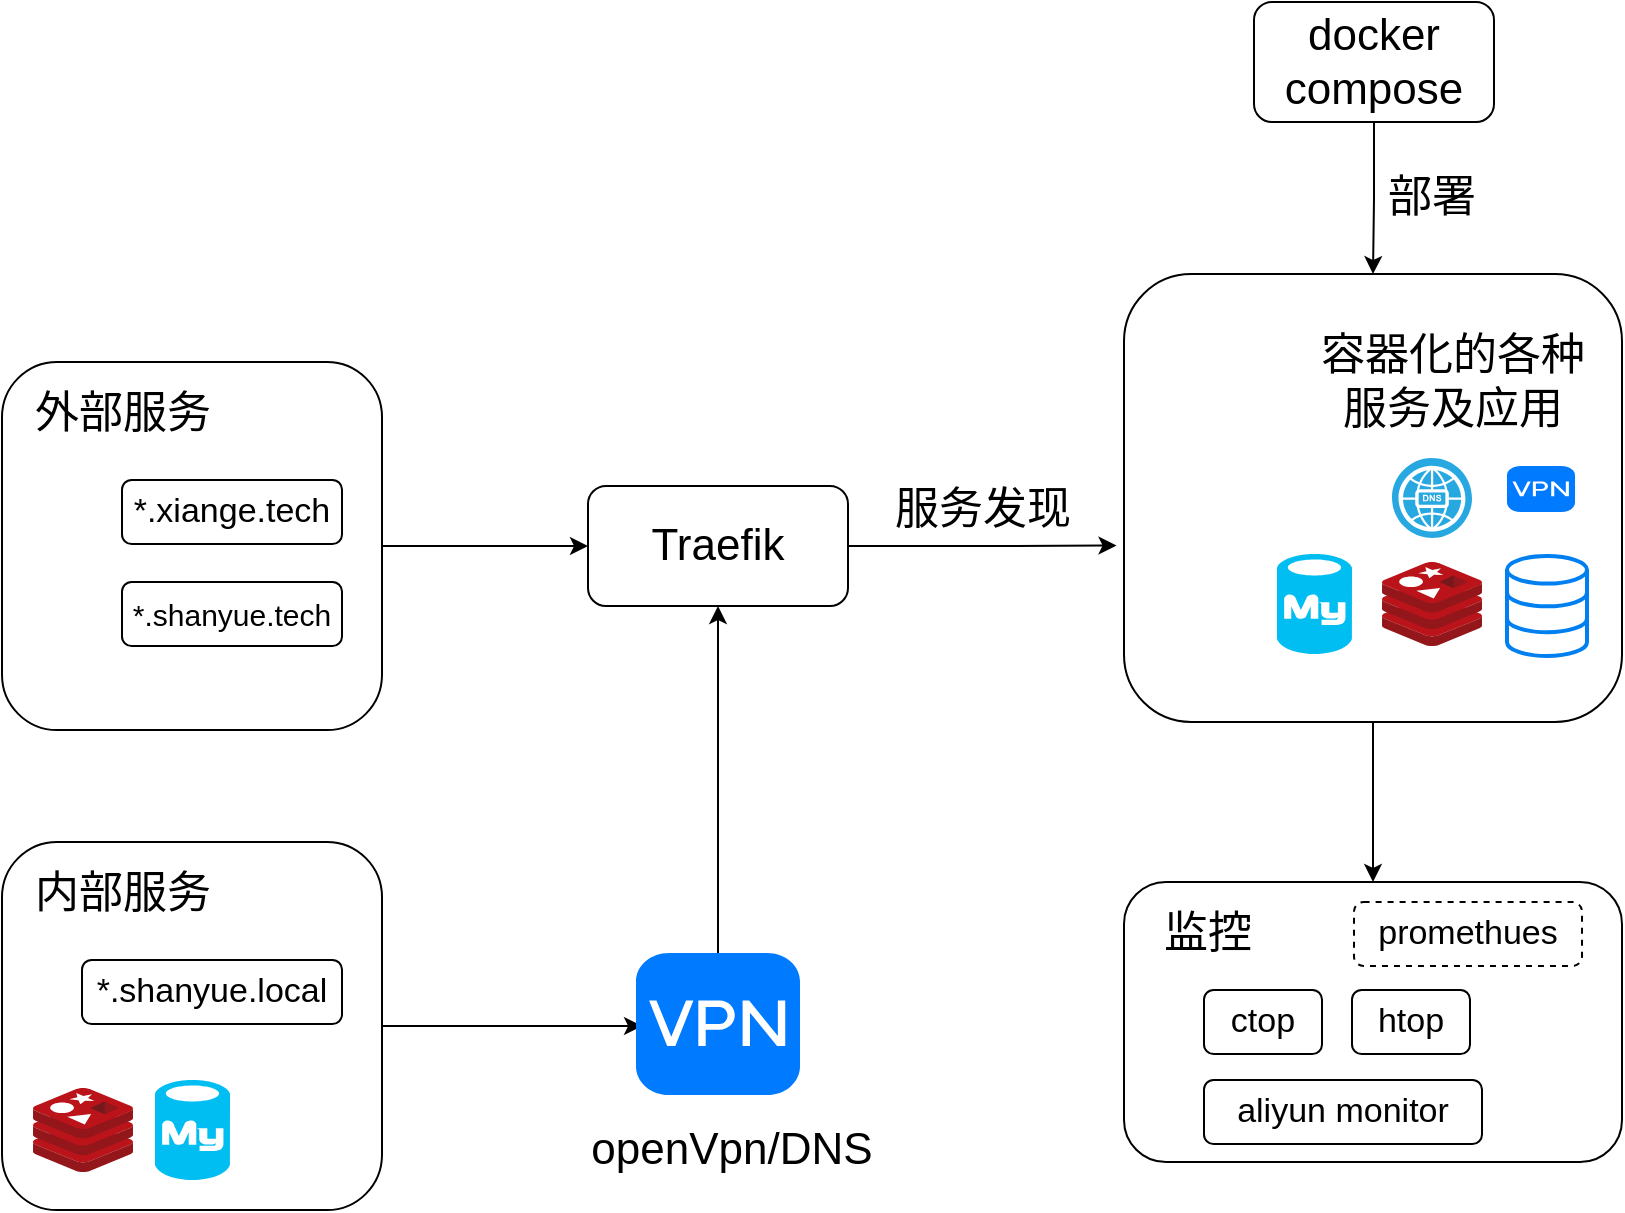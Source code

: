<mxfile version="12.4.1" type="github" pages="1"><diagram id="QXS3j0wsG72KoCH0f0Qn" name="compose-arch"><mxGraphModel dx="2065" dy="721" grid="1" gridSize="10" guides="1" tooltips="1" connect="1" arrows="1" fold="1" page="1" pageScale="1" pageWidth="827" pageHeight="1169" math="0" shadow="0"><root><mxCell id="0"/><mxCell id="1" parent="0"/><mxCell id="U0qlWO4hyEIQyJX8E7kc-46" style="edgeStyle=orthogonalEdgeStyle;rounded=0;orthogonalLoop=1;jettySize=auto;html=1;exitX=1;exitY=0.5;exitDx=0;exitDy=0;entryX=-0.015;entryY=0.606;entryDx=0;entryDy=0;entryPerimeter=0;fontSize=22;" edge="1" parent="1" source="U0qlWO4hyEIQyJX8E7kc-3" target="U0qlWO4hyEIQyJX8E7kc-36"><mxGeometry relative="1" as="geometry"/></mxCell><mxCell id="U0qlWO4hyEIQyJX8E7kc-3" value="&lt;font style=&quot;font-size: 22px&quot;&gt;Traefik&lt;/font&gt;" style="rounded=1;whiteSpace=wrap;html=1;" vertex="1" parent="1"><mxGeometry x="283" y="262" width="130" height="60" as="geometry"/></mxCell><mxCell id="U0qlWO4hyEIQyJX8E7kc-19" style="edgeStyle=orthogonalEdgeStyle;rounded=0;orthogonalLoop=1;jettySize=auto;html=1;exitX=1;exitY=0.5;exitDx=0;exitDy=0;entryX=0;entryY=0.5;entryDx=0;entryDy=0;fontSize=15;" edge="1" parent="1" source="U0qlWO4hyEIQyJX8E7kc-12" target="U0qlWO4hyEIQyJX8E7kc-3"><mxGeometry relative="1" as="geometry"/></mxCell><mxCell id="U0qlWO4hyEIQyJX8E7kc-12" value="" style="rounded=1;whiteSpace=wrap;html=1;fillColor=none;fontSize=22;" vertex="1" parent="1"><mxGeometry x="-10" y="200" width="190" height="184" as="geometry"/></mxCell><mxCell id="U0qlWO4hyEIQyJX8E7kc-13" value="外部服务" style="text;html=1;align=center;verticalAlign=middle;resizable=0;points=[];;autosize=1;fontSize=22;" vertex="1" parent="1"><mxGeometry y="211" width="100" height="30" as="geometry"/></mxCell><mxCell id="U0qlWO4hyEIQyJX8E7kc-17" value="*.xiange.tech" style="rounded=1;whiteSpace=wrap;html=1;fillColor=none;fontSize=17;" vertex="1" parent="1"><mxGeometry x="50" y="259" width="110" height="32" as="geometry"/></mxCell><mxCell id="U0qlWO4hyEIQyJX8E7kc-18" value="*.shanyue.tech" style="rounded=1;whiteSpace=wrap;html=1;fillColor=none;fontSize=15;" vertex="1" parent="1"><mxGeometry x="50" y="310" width="110" height="32" as="geometry"/></mxCell><mxCell id="U0qlWO4hyEIQyJX8E7kc-30" style="edgeStyle=orthogonalEdgeStyle;rounded=0;orthogonalLoop=1;jettySize=auto;html=1;exitX=1;exitY=0.5;exitDx=0;exitDy=0;entryX=0.037;entryY=0.514;entryDx=0;entryDy=0;entryPerimeter=0;fontSize=15;" edge="1" parent="1" source="U0qlWO4hyEIQyJX8E7kc-20" target="U0qlWO4hyEIQyJX8E7kc-29"><mxGeometry relative="1" as="geometry"/></mxCell><mxCell id="U0qlWO4hyEIQyJX8E7kc-20" value="" style="rounded=1;whiteSpace=wrap;html=1;fillColor=none;fontSize=22;" vertex="1" parent="1"><mxGeometry x="-10" y="440" width="190" height="184" as="geometry"/></mxCell><mxCell id="U0qlWO4hyEIQyJX8E7kc-21" value="内部服务" style="text;html=1;align=center;verticalAlign=middle;resizable=0;points=[];;autosize=1;fontSize=22;" vertex="1" parent="1"><mxGeometry y="451" width="100" height="30" as="geometry"/></mxCell><mxCell id="U0qlWO4hyEIQyJX8E7kc-22" value="*.shanyue.local" style="rounded=1;whiteSpace=wrap;html=1;fillColor=none;fontSize=17;" vertex="1" parent="1"><mxGeometry x="30" y="499" width="130" height="32" as="geometry"/></mxCell><mxCell id="U0qlWO4hyEIQyJX8E7kc-24" value="" style="shape=image;html=1;verticalAlign=top;verticalLabelPosition=bottom;labelBackgroundColor=#ffffff;imageAspect=0;aspect=fixed;image=https://cdn4.iconfinder.com/data/icons/logos-and-brands/512/144_Gitlab_logo_logos-128.png;fillColor=none;fontSize=15;" vertex="1" parent="1"><mxGeometry x="115" y="562" width="45" height="45" as="geometry"/></mxCell><mxCell id="U0qlWO4hyEIQyJX8E7kc-27" value="" style="verticalLabelPosition=bottom;html=1;verticalAlign=top;align=center;strokeColor=none;fillColor=#00BEF2;shape=mxgraph.azure.mysql_database;fontSize=15;" vertex="1" parent="1"><mxGeometry x="66.5" y="559" width="37.5" height="50" as="geometry"/></mxCell><mxCell id="U0qlWO4hyEIQyJX8E7kc-28" value="" style="aspect=fixed;html=1;points=[];align=center;image;fontSize=12;image=img/lib/mscae/Cache_Redis_Product.svg;fillColor=none;" vertex="1" parent="1"><mxGeometry x="5.5" y="563" width="50" height="42" as="geometry"/></mxCell><mxCell id="U0qlWO4hyEIQyJX8E7kc-33" style="edgeStyle=orthogonalEdgeStyle;rounded=0;orthogonalLoop=1;jettySize=auto;html=1;entryX=0.5;entryY=1;entryDx=0;entryDy=0;fontSize=22;" edge="1" parent="1" source="U0qlWO4hyEIQyJX8E7kc-29" target="U0qlWO4hyEIQyJX8E7kc-3"><mxGeometry relative="1" as="geometry"/></mxCell><mxCell id="U0qlWO4hyEIQyJX8E7kc-29" value="" style="html=1;strokeWidth=1;shadow=0;dashed=0;shape=mxgraph.ios7.misc.vpn;fillColor=#007AFF;strokeColor=none;buttonText=;strokeColor2=#222222;fontColor=#222222;fontSize=8;verticalLabelPosition=bottom;verticalAlign=top;align=center;" vertex="1" parent="1"><mxGeometry x="307" y="495.5" width="82" height="71" as="geometry"/></mxCell><mxCell id="U0qlWO4hyEIQyJX8E7kc-31" value="openVpn/DNS" style="text;html=1;strokeColor=none;fillColor=none;align=center;verticalAlign=middle;whiteSpace=wrap;rounded=0;fontSize=22;" vertex="1" parent="1"><mxGeometry x="280" y="584" width="150" height="20" as="geometry"/></mxCell><mxCell id="U0qlWO4hyEIQyJX8E7kc-35" value="" style="shape=image;html=1;verticalAlign=top;verticalLabelPosition=bottom;labelBackgroundColor=#ffffff;imageAspect=0;aspect=fixed;image=https://cdn4.iconfinder.com/data/icons/logos-and-brands/512/97_Docker_logo_logos-128.png;fillColor=none;fontSize=22;" vertex="1" parent="1"><mxGeometry x="570" y="166" width="64" height="64" as="geometry"/></mxCell><mxCell id="U0qlWO4hyEIQyJX8E7kc-56" value="" style="edgeStyle=orthogonalEdgeStyle;rounded=0;orthogonalLoop=1;jettySize=auto;html=1;fontSize=22;" edge="1" parent="1" source="U0qlWO4hyEIQyJX8E7kc-36" target="U0qlWO4hyEIQyJX8E7kc-55"><mxGeometry relative="1" as="geometry"/></mxCell><mxCell id="U0qlWO4hyEIQyJX8E7kc-36" value="" style="rounded=1;whiteSpace=wrap;html=1;fillColor=none;fontSize=22;" vertex="1" parent="1"><mxGeometry x="551" y="156" width="249" height="224" as="geometry"/></mxCell><mxCell id="U0qlWO4hyEIQyJX8E7kc-55" value="" style="rounded=1;whiteSpace=wrap;html=1;fillColor=none;fontSize=22;" vertex="1" parent="1"><mxGeometry x="551" y="460" width="249" height="140" as="geometry"/></mxCell><mxCell id="U0qlWO4hyEIQyJX8E7kc-37" value="" style="shape=image;html=1;verticalAlign=top;verticalLabelPosition=bottom;labelBackgroundColor=#ffffff;imageAspect=0;aspect=fixed;image=https://cdn4.iconfinder.com/data/icons/logos-and-brands/512/144_Gitlab_logo_logos-128.png;fillColor=none;fontSize=15;dashed=1;" vertex="1" parent="1"><mxGeometry x="570" y="298.5" width="45" height="45" as="geometry"/></mxCell><mxCell id="U0qlWO4hyEIQyJX8E7kc-38" value="" style="verticalLabelPosition=bottom;html=1;verticalAlign=top;align=center;strokeColor=none;fillColor=#00BEF2;shape=mxgraph.azure.mysql_database;fontSize=15;" vertex="1" parent="1"><mxGeometry x="627.5" y="296" width="37.5" height="50" as="geometry"/></mxCell><mxCell id="U0qlWO4hyEIQyJX8E7kc-39" value="" style="aspect=fixed;html=1;points=[];align=center;image;fontSize=12;image=img/lib/mscae/Cache_Redis_Product.svg;fillColor=none;" vertex="1" parent="1"><mxGeometry x="680" y="300" width="50" height="42" as="geometry"/></mxCell><mxCell id="U0qlWO4hyEIQyJX8E7kc-41" value="" style="html=1;verticalLabelPosition=bottom;align=center;labelBackgroundColor=#ffffff;verticalAlign=top;strokeWidth=2;strokeColor=#0080F0;shadow=0;dashed=0;shape=mxgraph.ios7.icons.data;fillColor=none;fontSize=22;" vertex="1" parent="1"><mxGeometry x="742.5" y="297" width="40" height="50" as="geometry"/></mxCell><mxCell id="U0qlWO4hyEIQyJX8E7kc-45" value="容器化的各种服务及应用" style="text;html=1;strokeColor=none;fillColor=none;align=center;verticalAlign=middle;whiteSpace=wrap;rounded=0;fontSize=22;" vertex="1" parent="1"><mxGeometry x="647.5" y="200" width="135" height="20" as="geometry"/></mxCell><mxCell id="U0qlWO4hyEIQyJX8E7kc-48" style="edgeStyle=orthogonalEdgeStyle;rounded=0;orthogonalLoop=1;jettySize=auto;html=1;exitX=0.5;exitY=1;exitDx=0;exitDy=0;entryX=0.5;entryY=0;entryDx=0;entryDy=0;fontSize=22;" edge="1" parent="1" source="U0qlWO4hyEIQyJX8E7kc-47" target="U0qlWO4hyEIQyJX8E7kc-36"><mxGeometry relative="1" as="geometry"/></mxCell><mxCell id="U0qlWO4hyEIQyJX8E7kc-47" value="docker compose" style="rounded=1;whiteSpace=wrap;html=1;fillColor=none;fontSize=22;" vertex="1" parent="1"><mxGeometry x="616" y="20" width="120" height="60" as="geometry"/></mxCell><mxCell id="U0qlWO4hyEIQyJX8E7kc-49" value="部署" style="text;html=1;strokeColor=none;fillColor=none;align=center;verticalAlign=middle;whiteSpace=wrap;rounded=0;fontSize=22;" vertex="1" parent="1"><mxGeometry x="665" y="108" width="80" height="20" as="geometry"/></mxCell><mxCell id="U0qlWO4hyEIQyJX8E7kc-51" value="" style="html=1;strokeWidth=1;shadow=0;dashed=0;shape=mxgraph.ios7.misc.vpn;fillColor=#007AFF;strokeColor=none;buttonText=;strokeColor2=#222222;fontColor=#222222;fontSize=8;verticalLabelPosition=bottom;verticalAlign=top;align=center;" vertex="1" parent="1"><mxGeometry x="742.5" y="252" width="34" height="23" as="geometry"/></mxCell><mxCell id="U0qlWO4hyEIQyJX8E7kc-53" value="" style="verticalLabelPosition=bottom;html=1;fillColor=#28A8E0;verticalAlign=top;points=[[0.145,0.145,0],[0.856,0.145,0],[0.855,0.855,0],[0.145,0.855,0],[0.5,0,0], [1,0.5,0], [0.5,1,0],[0,0.5,0]];pointerEvents=1;align=center;shape=mxgraph.cisco_safe.capability.dns;fontSize=22;" vertex="1" parent="1"><mxGeometry x="685" y="248" width="40" height="40" as="geometry"/></mxCell><mxCell id="U0qlWO4hyEIQyJX8E7kc-54" value="服务发现" style="text;html=1;align=center;verticalAlign=middle;resizable=0;points=[];;autosize=1;fontSize=22;" vertex="1" parent="1"><mxGeometry x="430" y="259" width="100" height="30" as="geometry"/></mxCell><mxCell id="U0qlWO4hyEIQyJX8E7kc-57" value="监控" style="text;html=1;strokeColor=none;fillColor=none;align=center;verticalAlign=middle;whiteSpace=wrap;rounded=0;fontSize=22;" vertex="1" parent="1"><mxGeometry x="560.5" y="475.5" width="64" height="20" as="geometry"/></mxCell><mxCell id="U0qlWO4hyEIQyJX8E7kc-58" value="ctop" style="rounded=1;whiteSpace=wrap;html=1;fillColor=none;fontSize=17;" vertex="1" parent="1"><mxGeometry x="591" y="514" width="59" height="32" as="geometry"/></mxCell><mxCell id="U0qlWO4hyEIQyJX8E7kc-61" value="htop" style="rounded=1;whiteSpace=wrap;html=1;fillColor=none;fontSize=17;" vertex="1" parent="1"><mxGeometry x="665" y="514" width="59" height="32" as="geometry"/></mxCell><mxCell id="U0qlWO4hyEIQyJX8E7kc-62" value="aliyun monitor" style="rounded=1;whiteSpace=wrap;html=1;fillColor=none;fontSize=17;" vertex="1" parent="1"><mxGeometry x="591" y="559" width="139" height="32" as="geometry"/></mxCell><mxCell id="U0qlWO4hyEIQyJX8E7kc-63" value="promethues" style="rounded=1;whiteSpace=wrap;html=1;fillColor=none;fontSize=17;dashed=1;" vertex="1" parent="1"><mxGeometry x="666" y="470" width="114" height="32" as="geometry"/></mxCell></root></mxGraphModel></diagram></mxfile>